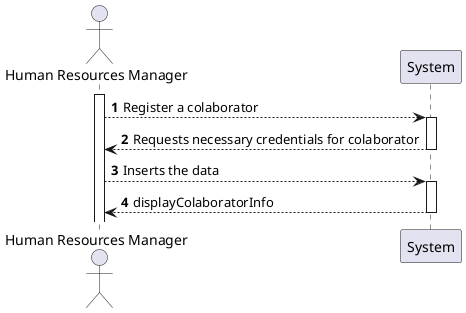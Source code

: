 @startuml
autonumber

actor "Human Resources Manager" as HRM

participant "System" as UI
activate HRM
HRM --> UI : Register a colaborator
activate UI
    UI --> HRM : Requests necessary credentials for colaborator
deactivate UI
HRM --> UI : Inserts the data
activate UI
UI --> HRM : displayColaboratorInfo
deactivate UI

@enduml